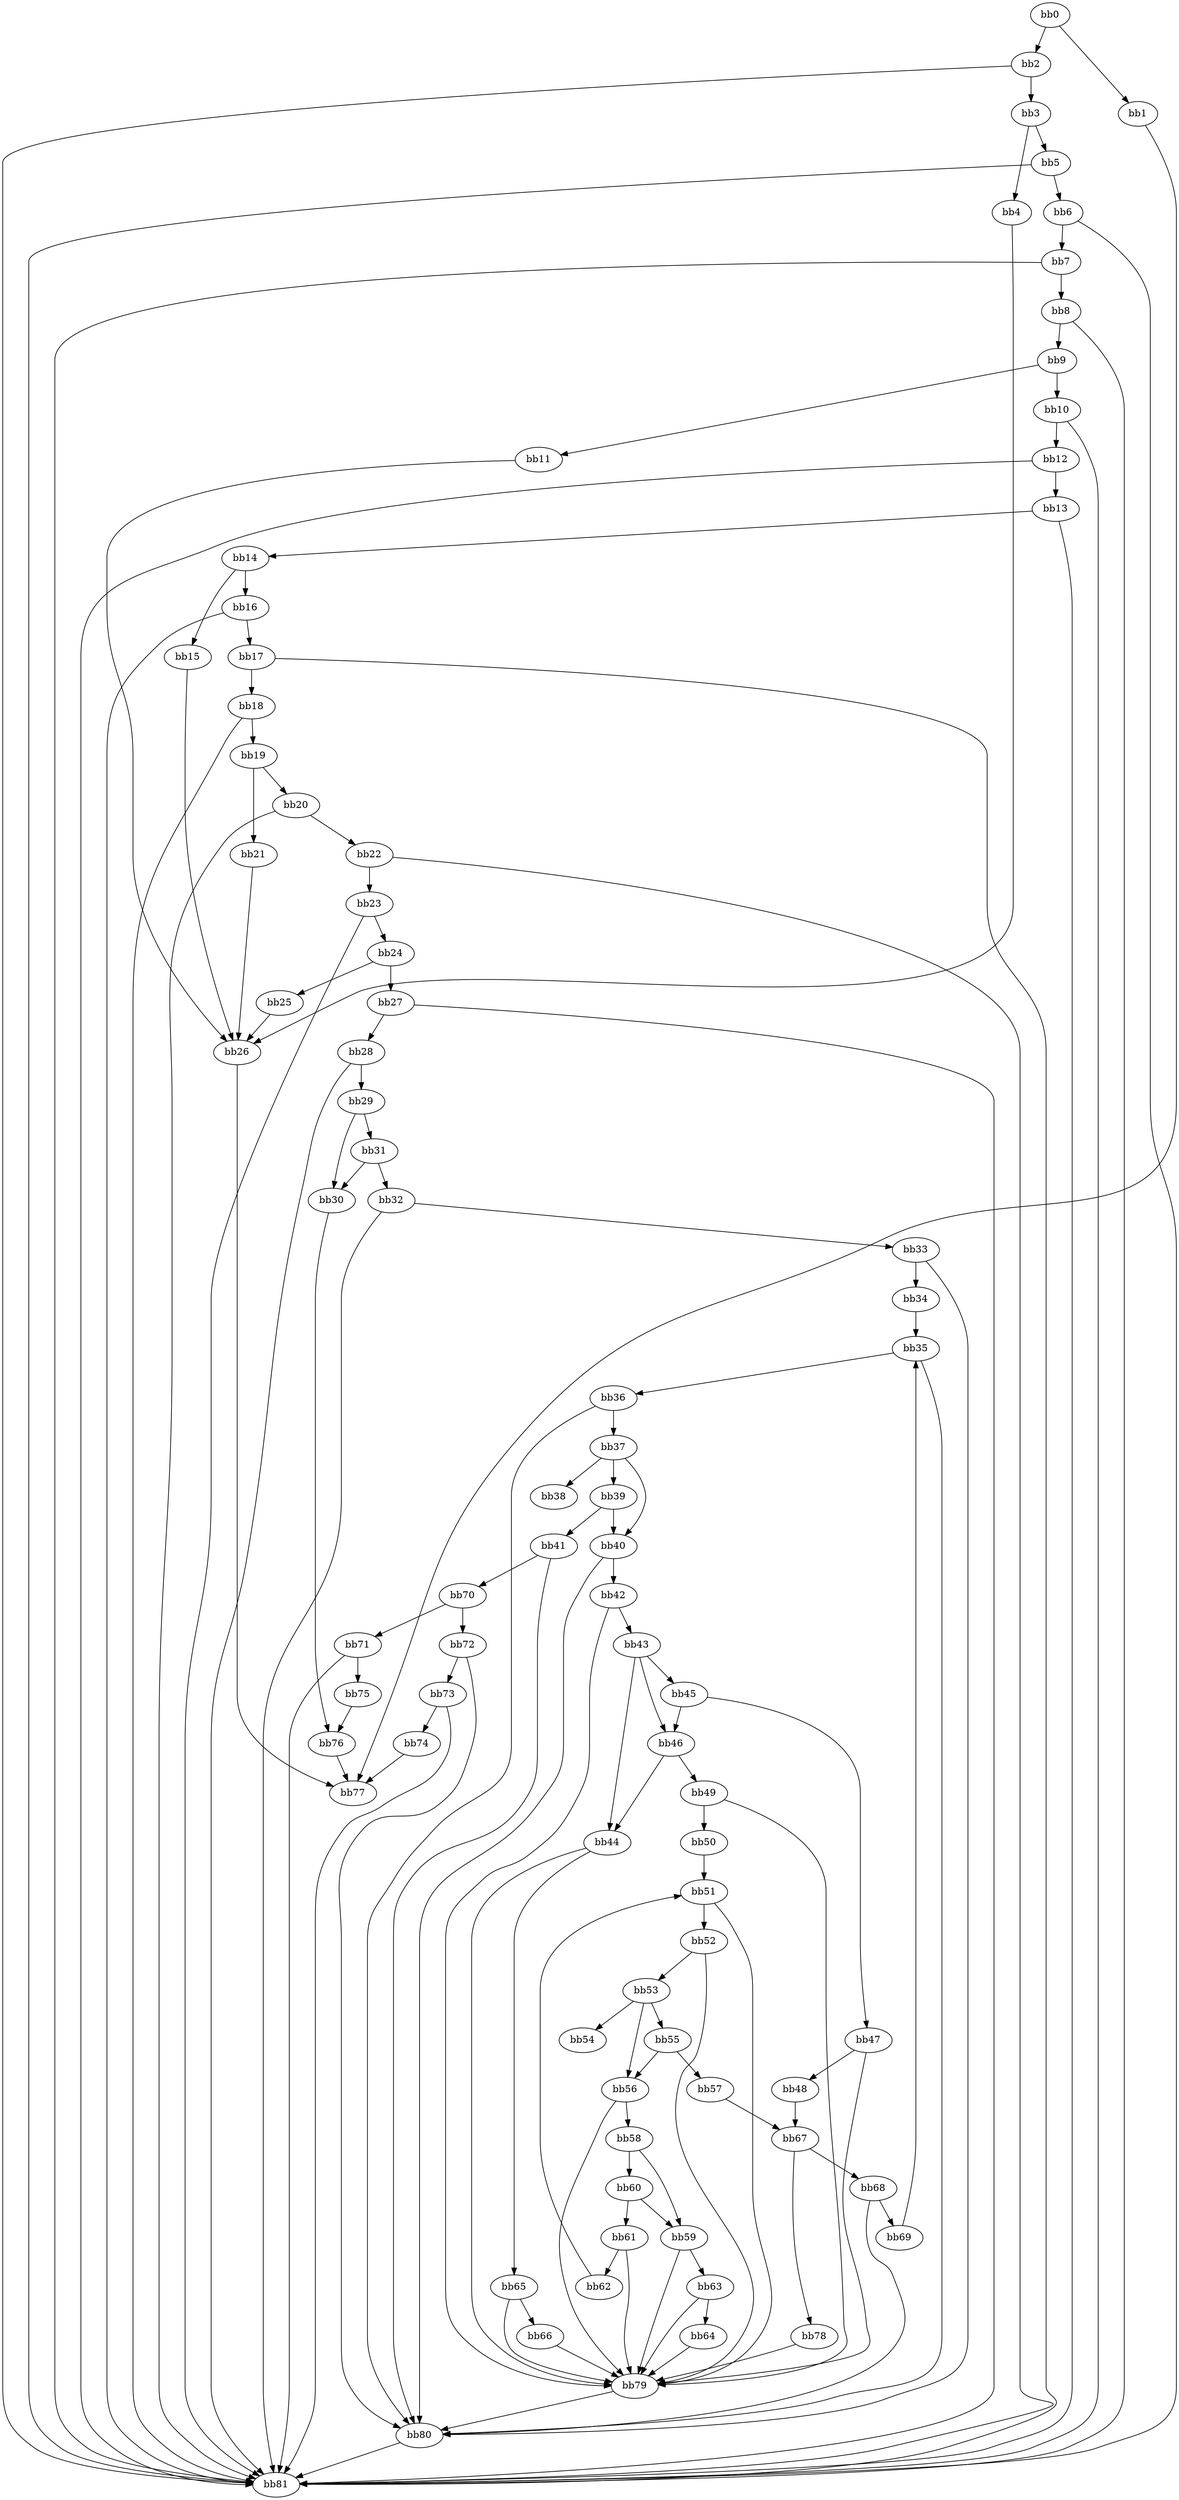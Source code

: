 digraph {
    0 [ label = "bb0\l" ]
    1 [ label = "bb1\l" ]
    2 [ label = "bb2\l" ]
    3 [ label = "bb3\l" ]
    4 [ label = "bb4\l" ]
    5 [ label = "bb5\l" ]
    6 [ label = "bb6\l" ]
    7 [ label = "bb7\l" ]
    8 [ label = "bb8\l" ]
    9 [ label = "bb9\l" ]
    10 [ label = "bb10\l" ]
    11 [ label = "bb11\l" ]
    12 [ label = "bb12\l" ]
    13 [ label = "bb13\l" ]
    14 [ label = "bb14\l" ]
    15 [ label = "bb15\l" ]
    16 [ label = "bb16\l" ]
    17 [ label = "bb17\l" ]
    18 [ label = "bb18\l" ]
    19 [ label = "bb19\l" ]
    20 [ label = "bb20\l" ]
    21 [ label = "bb21\l" ]
    22 [ label = "bb22\l" ]
    23 [ label = "bb23\l" ]
    24 [ label = "bb24\l" ]
    25 [ label = "bb25\l" ]
    26 [ label = "bb26\l" ]
    27 [ label = "bb27\l" ]
    28 [ label = "bb28\l" ]
    29 [ label = "bb29\l" ]
    30 [ label = "bb30\l" ]
    31 [ label = "bb31\l" ]
    32 [ label = "bb32\l" ]
    33 [ label = "bb33\l" ]
    34 [ label = "bb34\l" ]
    35 [ label = "bb35\l" ]
    36 [ label = "bb36\l" ]
    37 [ label = "bb37\l" ]
    38 [ label = "bb38\l" ]
    39 [ label = "bb39\l" ]
    40 [ label = "bb40\l" ]
    41 [ label = "bb41\l" ]
    42 [ label = "bb42\l" ]
    43 [ label = "bb43\l" ]
    44 [ label = "bb44\l" ]
    45 [ label = "bb45\l" ]
    46 [ label = "bb46\l" ]
    47 [ label = "bb47\l" ]
    48 [ label = "bb48\l" ]
    49 [ label = "bb49\l" ]
    50 [ label = "bb50\l" ]
    51 [ label = "bb51\l" ]
    52 [ label = "bb52\l" ]
    53 [ label = "bb53\l" ]
    54 [ label = "bb54\l" ]
    55 [ label = "bb55\l" ]
    56 [ label = "bb56\l" ]
    57 [ label = "bb57\l" ]
    58 [ label = "bb58\l" ]
    59 [ label = "bb59\l" ]
    60 [ label = "bb60\l" ]
    61 [ label = "bb61\l" ]
    62 [ label = "bb62\l" ]
    63 [ label = "bb63\l" ]
    64 [ label = "bb64\l" ]
    65 [ label = "bb65\l" ]
    66 [ label = "bb66\l" ]
    67 [ label = "bb67\l" ]
    68 [ label = "bb68\l" ]
    69 [ label = "bb69\l" ]
    70 [ label = "bb70\l" ]
    71 [ label = "bb71\l" ]
    72 [ label = "bb72\l" ]
    73 [ label = "bb73\l" ]
    74 [ label = "bb74\l" ]
    75 [ label = "bb75\l" ]
    76 [ label = "bb76\l" ]
    77 [ label = "bb77\l" ]
    78 [ label = "bb78\l" ]
    79 [ label = "bb79\l" ]
    80 [ label = "bb80\l" ]
    81 [ label = "bb81\l" ]
    0 -> 1 [ ]
    0 -> 2 [ ]
    1 -> 77 [ ]
    2 -> 3 [ ]
    2 -> 81 [ ]
    3 -> 4 [ ]
    3 -> 5 [ ]
    4 -> 26 [ ]
    5 -> 6 [ ]
    5 -> 81 [ ]
    6 -> 7 [ ]
    6 -> 81 [ ]
    7 -> 8 [ ]
    7 -> 81 [ ]
    8 -> 9 [ ]
    8 -> 81 [ ]
    9 -> 10 [ ]
    9 -> 11 [ ]
    10 -> 12 [ ]
    10 -> 81 [ ]
    11 -> 26 [ ]
    12 -> 13 [ ]
    12 -> 81 [ ]
    13 -> 14 [ ]
    13 -> 81 [ ]
    14 -> 15 [ ]
    14 -> 16 [ ]
    15 -> 26 [ ]
    16 -> 17 [ ]
    16 -> 81 [ ]
    17 -> 18 [ ]
    17 -> 81 [ ]
    18 -> 19 [ ]
    18 -> 81 [ ]
    19 -> 20 [ ]
    19 -> 21 [ ]
    20 -> 22 [ ]
    20 -> 81 [ ]
    21 -> 26 [ ]
    22 -> 23 [ ]
    22 -> 81 [ ]
    23 -> 24 [ ]
    23 -> 81 [ ]
    24 -> 25 [ ]
    24 -> 27 [ ]
    25 -> 26 [ ]
    26 -> 77 [ ]
    27 -> 28 [ ]
    27 -> 81 [ ]
    28 -> 29 [ ]
    28 -> 81 [ ]
    29 -> 30 [ ]
    29 -> 31 [ ]
    30 -> 76 [ ]
    31 -> 30 [ ]
    31 -> 32 [ ]
    32 -> 33 [ ]
    32 -> 81 [ ]
    33 -> 34 [ ]
    33 -> 80 [ ]
    34 -> 35 [ ]
    35 -> 36 [ ]
    35 -> 80 [ ]
    36 -> 37 [ ]
    36 -> 80 [ ]
    37 -> 38 [ ]
    37 -> 39 [ ]
    37 -> 40 [ ]
    39 -> 40 [ ]
    39 -> 41 [ ]
    40 -> 42 [ ]
    40 -> 80 [ ]
    41 -> 70 [ ]
    41 -> 80 [ ]
    42 -> 43 [ ]
    42 -> 79 [ ]
    43 -> 44 [ ]
    43 -> 45 [ ]
    43 -> 46 [ ]
    44 -> 65 [ ]
    44 -> 79 [ ]
    45 -> 46 [ ]
    45 -> 47 [ ]
    46 -> 44 [ ]
    46 -> 49 [ ]
    47 -> 48 [ ]
    47 -> 79 [ ]
    48 -> 67 [ ]
    49 -> 50 [ ]
    49 -> 79 [ ]
    50 -> 51 [ ]
    51 -> 52 [ ]
    51 -> 79 [ ]
    52 -> 53 [ ]
    52 -> 79 [ ]
    53 -> 54 [ ]
    53 -> 55 [ ]
    53 -> 56 [ ]
    55 -> 56 [ ]
    55 -> 57 [ ]
    56 -> 58 [ ]
    56 -> 79 [ ]
    57 -> 67 [ ]
    58 -> 59 [ ]
    58 -> 60 [ ]
    59 -> 63 [ ]
    59 -> 79 [ ]
    60 -> 59 [ ]
    60 -> 61 [ ]
    61 -> 62 [ ]
    61 -> 79 [ ]
    62 -> 51 [ ]
    63 -> 64 [ ]
    63 -> 79 [ ]
    64 -> 79 [ ]
    65 -> 66 [ ]
    65 -> 79 [ ]
    66 -> 79 [ ]
    67 -> 68 [ ]
    67 -> 78 [ ]
    68 -> 69 [ ]
    68 -> 80 [ ]
    69 -> 35 [ ]
    70 -> 71 [ ]
    70 -> 72 [ ]
    71 -> 75 [ ]
    71 -> 81 [ ]
    72 -> 73 [ ]
    72 -> 80 [ ]
    73 -> 74 [ ]
    73 -> 81 [ ]
    74 -> 77 [ ]
    75 -> 76 [ ]
    76 -> 77 [ ]
    78 -> 79 [ ]
    79 -> 80 [ ]
    80 -> 81 [ ]
}

